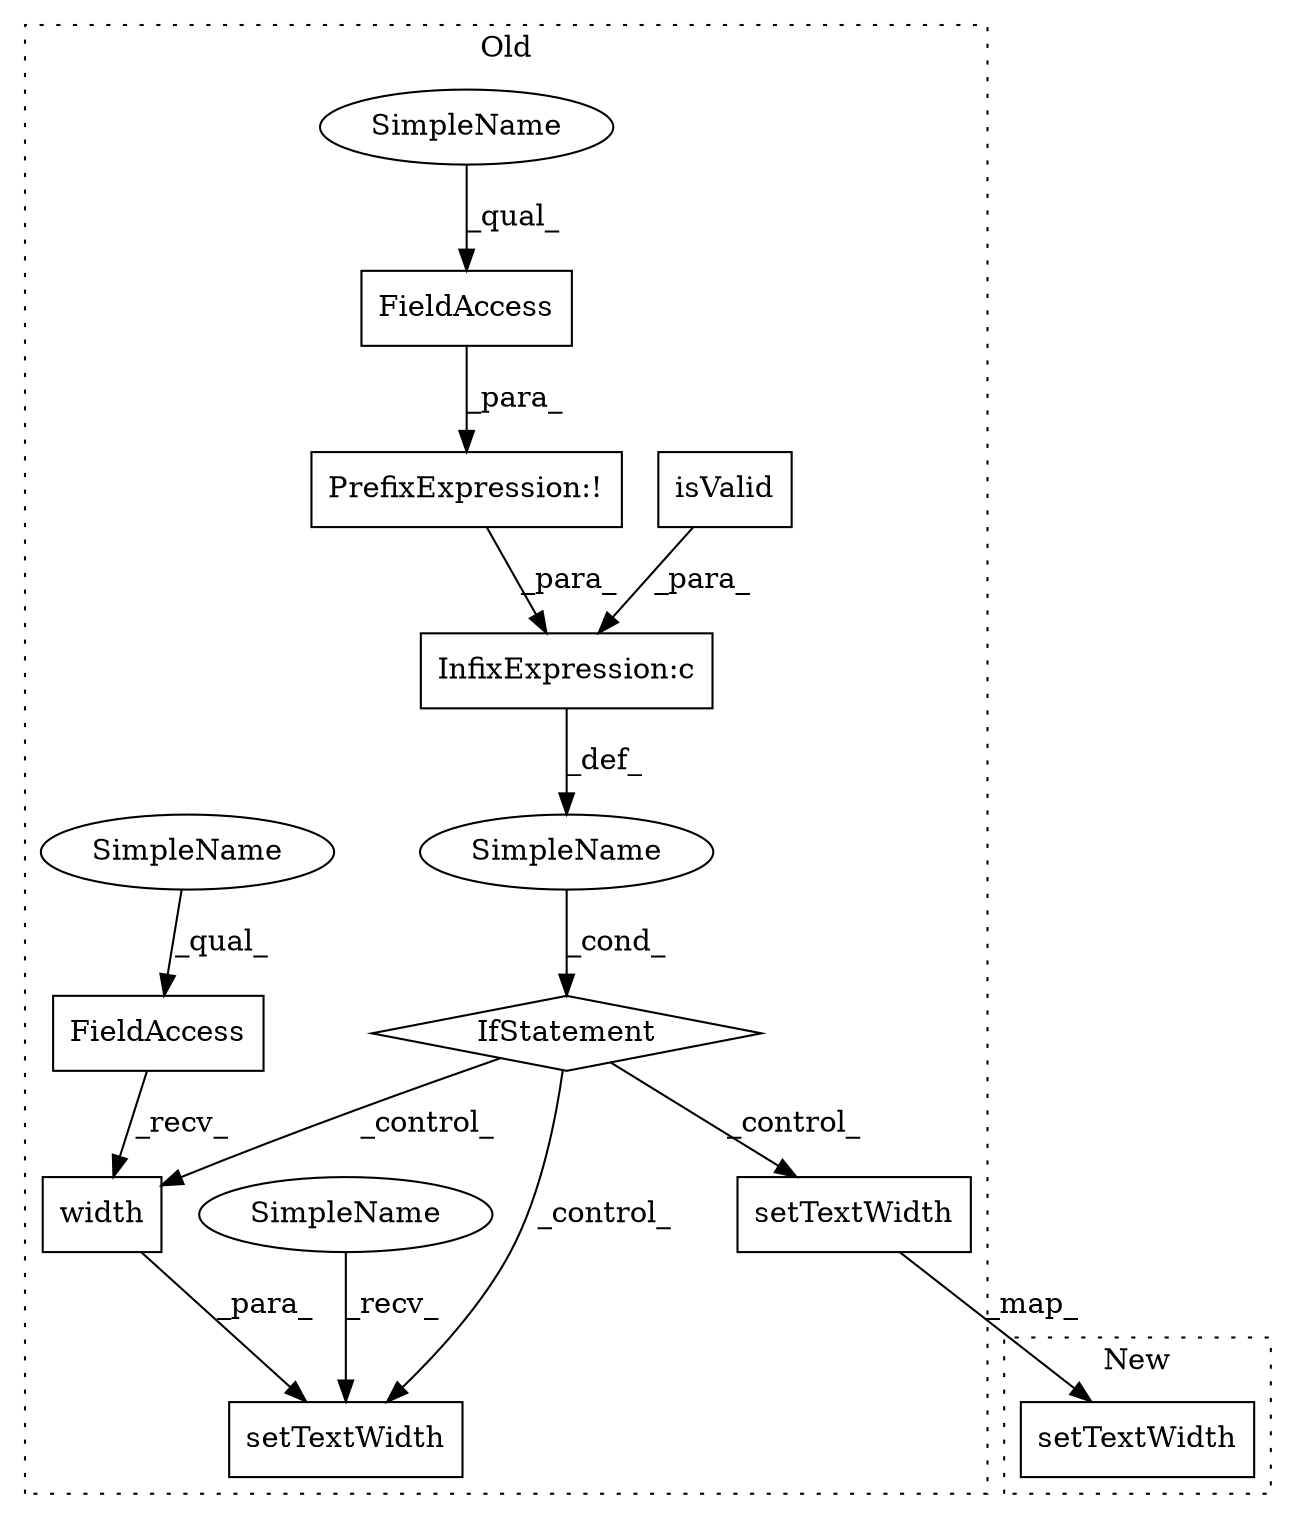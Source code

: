 digraph G {
subgraph cluster0 {
1 [label="setTextWidth" a="32" s="16205,16246" l="13,1" shape="box"];
3 [label="PrefixExpression:!" a="38" s="15954" l="1" shape="box"];
4 [label="InfixExpression:c" a="27" s="15950" l="4" shape="box"];
5 [label="setTextWidth" a="32" s="16023,16094" l="13,1" shape="box"];
6 [label="isValid" a="32" s="15941" l="9" shape="box"];
7 [label="SimpleName" a="42" s="" l="" shape="ellipse"];
8 [label="FieldAccess" a="22" s="16036" l="10" shape="box"];
9 [label="FieldAccess" a="22" s="15955" l="18" shape="box"];
10 [label="width" a="32" s="16047" l="7" shape="box"];
11 [label="IfStatement" a="25" s="15906,15973" l="4,2" shape="diamond"];
12 [label="SimpleName" a="42" s="16036" l="4" shape="ellipse"];
13 [label="SimpleName" a="42" s="16018" l="4" shape="ellipse"];
14 [label="SimpleName" a="42" s="15955" l="4" shape="ellipse"];
label = "Old";
style="dotted";
}
subgraph cluster1 {
2 [label="setTextWidth" a="32" s="15956,15997" l="13,1" shape="box"];
label = "New";
style="dotted";
}
1 -> 2 [label="_map_"];
3 -> 4 [label="_para_"];
4 -> 7 [label="_def_"];
6 -> 4 [label="_para_"];
7 -> 11 [label="_cond_"];
8 -> 10 [label="_recv_"];
9 -> 3 [label="_para_"];
10 -> 5 [label="_para_"];
11 -> 10 [label="_control_"];
11 -> 5 [label="_control_"];
11 -> 1 [label="_control_"];
12 -> 8 [label="_qual_"];
13 -> 5 [label="_recv_"];
14 -> 9 [label="_qual_"];
}